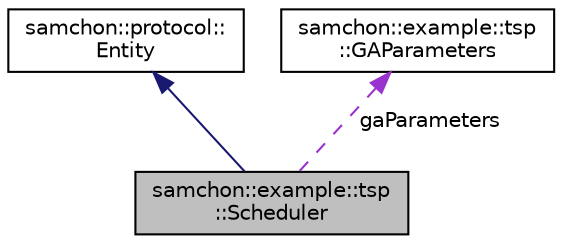 digraph "samchon::example::tsp::Scheduler"
{
  edge [fontname="Helvetica",fontsize="10",labelfontname="Helvetica",labelfontsize="10"];
  node [fontname="Helvetica",fontsize="10",shape=record];
  Node1 [label="samchon::example::tsp\l::Scheduler",height=0.2,width=0.4,color="black", fillcolor="grey75", style="filled", fontcolor="black"];
  Node2 -> Node1 [dir="back",color="midnightblue",fontsize="10",style="solid",fontname="Helvetica"];
  Node2 [label="samchon::protocol::\lEntity",height=0.2,width=0.4,color="black", fillcolor="white", style="filled",URL="$d0/d3e/classsamchon_1_1protocol_1_1Entity.html",tooltip="An entity, a standard data class. "];
  Node3 -> Node1 [dir="back",color="darkorchid3",fontsize="10",style="dashed",label=" gaParameters" ,fontname="Helvetica"];
  Node3 [label="samchon::example::tsp\l::GAParameters",height=0.2,width=0.4,color="black", fillcolor="white", style="filled",URL="$d9/d92/structsamchon_1_1example_1_1tsp_1_1GAParameters.html",tooltip="Parameters for Genetic-Algorithm. "];
}
